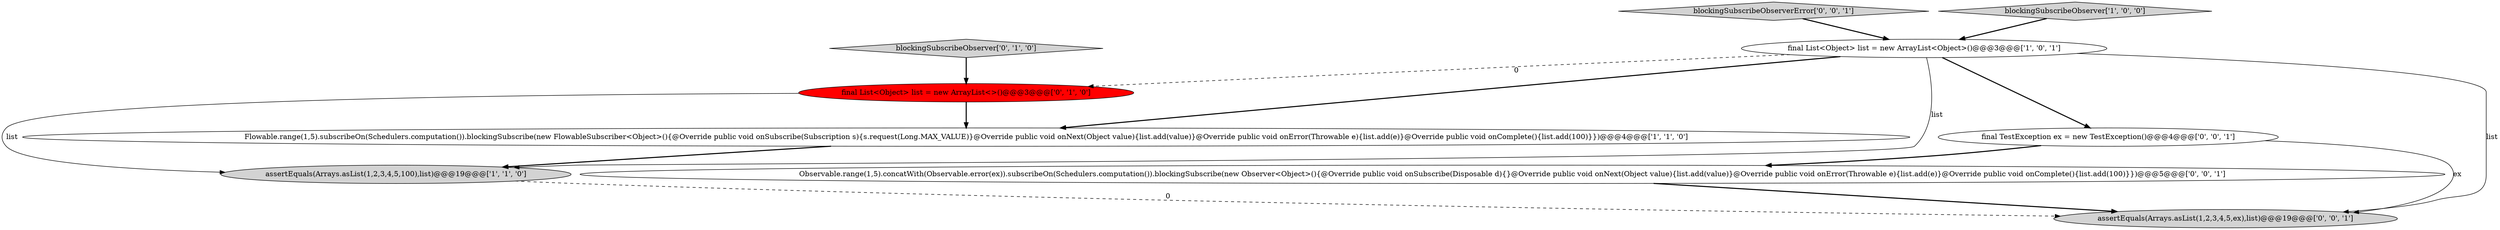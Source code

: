 digraph {
8 [style = filled, label = "final TestException ex = new TestException()@@@4@@@['0', '0', '1']", fillcolor = white, shape = ellipse image = "AAA0AAABBB3BBB"];
5 [style = filled, label = "final List<Object> list = new ArrayList<>()@@@3@@@['0', '1', '0']", fillcolor = red, shape = ellipse image = "AAA1AAABBB2BBB"];
6 [style = filled, label = "blockingSubscribeObserverError['0', '0', '1']", fillcolor = lightgray, shape = diamond image = "AAA0AAABBB3BBB"];
4 [style = filled, label = "blockingSubscribeObserver['0', '1', '0']", fillcolor = lightgray, shape = diamond image = "AAA0AAABBB2BBB"];
1 [style = filled, label = "final List<Object> list = new ArrayList<Object>()@@@3@@@['1', '0', '1']", fillcolor = white, shape = ellipse image = "AAA0AAABBB1BBB"];
3 [style = filled, label = "Flowable.range(1,5).subscribeOn(Schedulers.computation()).blockingSubscribe(new FlowableSubscriber<Object>(){@Override public void onSubscribe(Subscription s){s.request(Long.MAX_VALUE)}@Override public void onNext(Object value){list.add(value)}@Override public void onError(Throwable e){list.add(e)}@Override public void onComplete(){list.add(100)}})@@@4@@@['1', '1', '0']", fillcolor = white, shape = ellipse image = "AAA0AAABBB1BBB"];
7 [style = filled, label = "Observable.range(1,5).concatWith(Observable.error(ex)).subscribeOn(Schedulers.computation()).blockingSubscribe(new Observer<Object>(){@Override public void onSubscribe(Disposable d){}@Override public void onNext(Object value){list.add(value)}@Override public void onError(Throwable e){list.add(e)}@Override public void onComplete(){list.add(100)}})@@@5@@@['0', '0', '1']", fillcolor = white, shape = ellipse image = "AAA0AAABBB3BBB"];
9 [style = filled, label = "assertEquals(Arrays.asList(1,2,3,4,5,ex),list)@@@19@@@['0', '0', '1']", fillcolor = lightgray, shape = ellipse image = "AAA0AAABBB3BBB"];
2 [style = filled, label = "assertEquals(Arrays.asList(1,2,3,4,5,100),list)@@@19@@@['1', '1', '0']", fillcolor = lightgray, shape = ellipse image = "AAA0AAABBB1BBB"];
0 [style = filled, label = "blockingSubscribeObserver['1', '0', '0']", fillcolor = lightgray, shape = diamond image = "AAA0AAABBB1BBB"];
1->3 [style = bold, label=""];
5->3 [style = bold, label=""];
7->9 [style = bold, label=""];
6->1 [style = bold, label=""];
1->9 [style = solid, label="list"];
1->8 [style = bold, label=""];
1->5 [style = dashed, label="0"];
3->2 [style = bold, label=""];
8->9 [style = solid, label="ex"];
1->2 [style = solid, label="list"];
2->9 [style = dashed, label="0"];
4->5 [style = bold, label=""];
0->1 [style = bold, label=""];
5->2 [style = solid, label="list"];
8->7 [style = bold, label=""];
}
